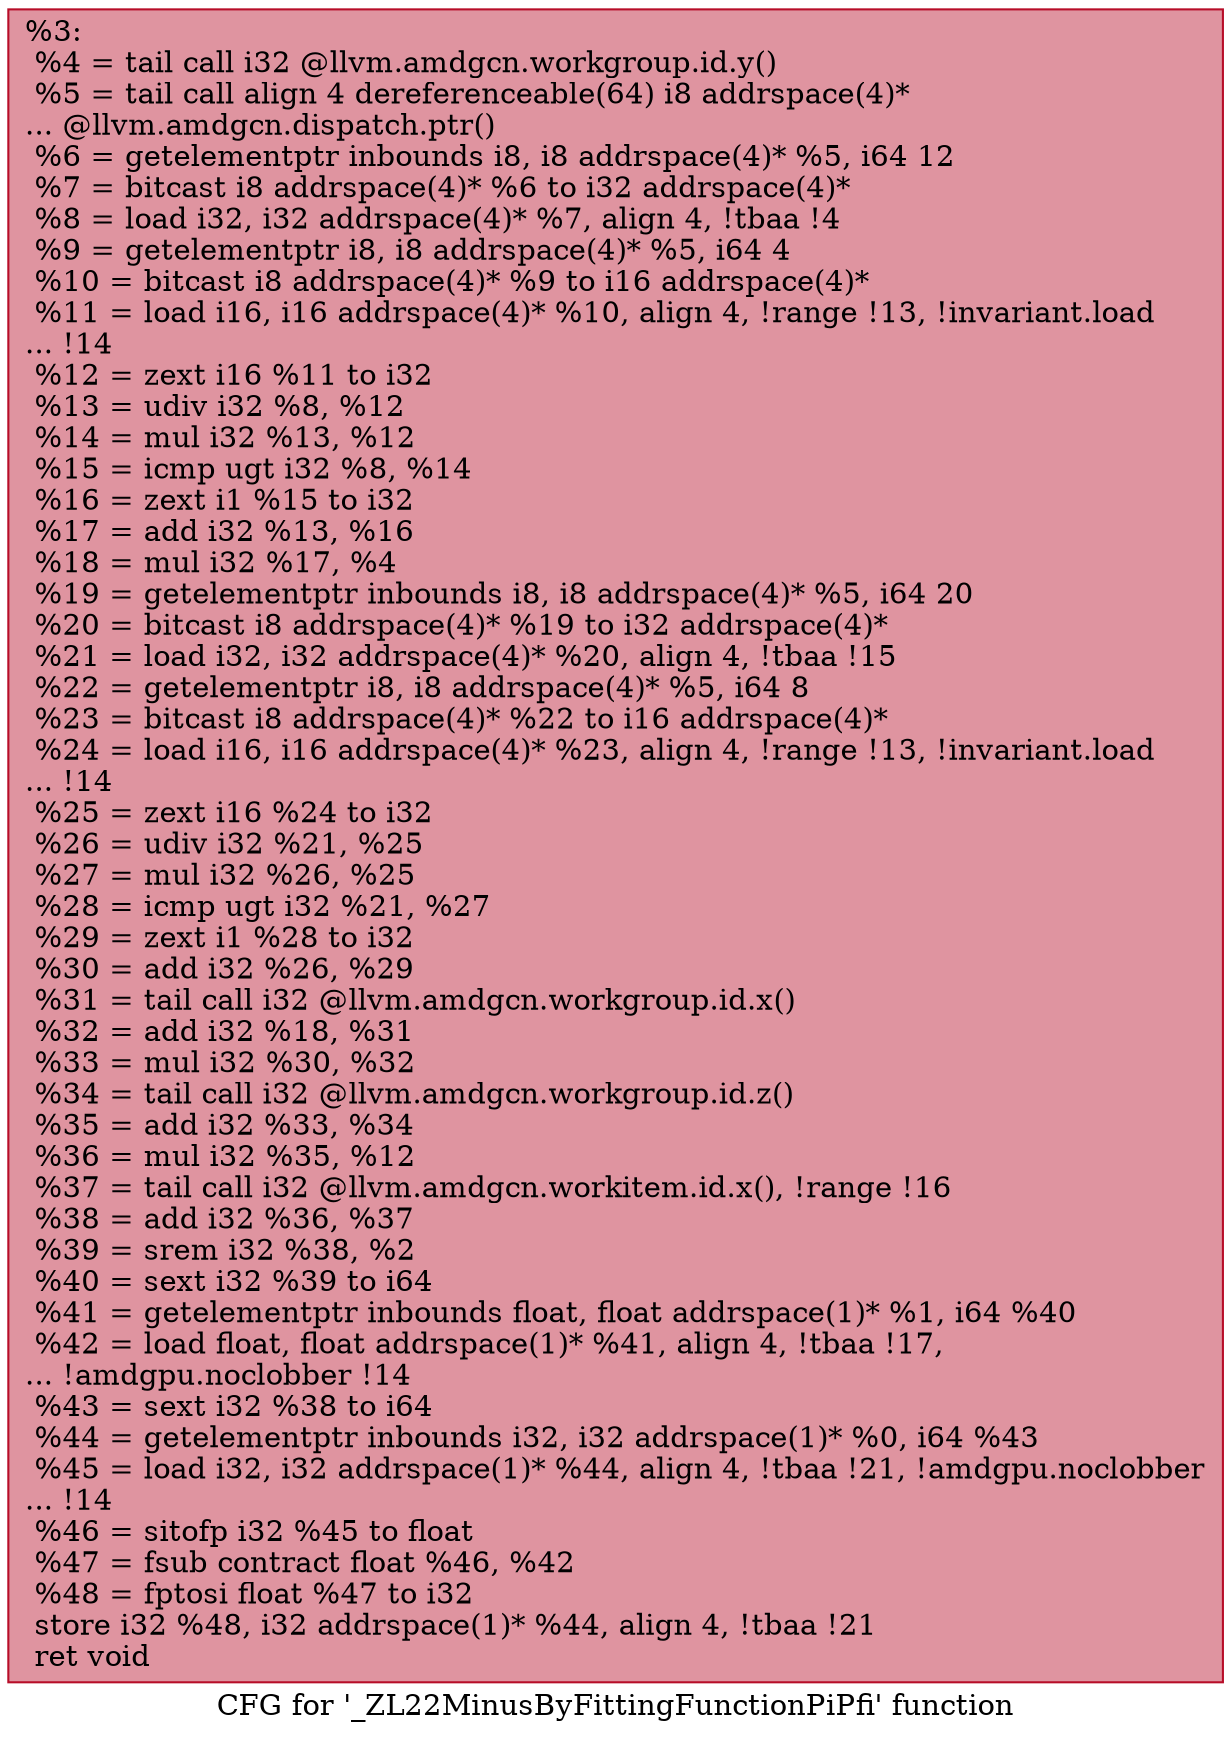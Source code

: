 digraph "CFG for '_ZL22MinusByFittingFunctionPiPfi' function" {
	label="CFG for '_ZL22MinusByFittingFunctionPiPfi' function";

	Node0x5c818e0 [shape=record,color="#b70d28ff", style=filled, fillcolor="#b70d2870",label="{%3:\l  %4 = tail call i32 @llvm.amdgcn.workgroup.id.y()\l  %5 = tail call align 4 dereferenceable(64) i8 addrspace(4)*\l... @llvm.amdgcn.dispatch.ptr()\l  %6 = getelementptr inbounds i8, i8 addrspace(4)* %5, i64 12\l  %7 = bitcast i8 addrspace(4)* %6 to i32 addrspace(4)*\l  %8 = load i32, i32 addrspace(4)* %7, align 4, !tbaa !4\l  %9 = getelementptr i8, i8 addrspace(4)* %5, i64 4\l  %10 = bitcast i8 addrspace(4)* %9 to i16 addrspace(4)*\l  %11 = load i16, i16 addrspace(4)* %10, align 4, !range !13, !invariant.load\l... !14\l  %12 = zext i16 %11 to i32\l  %13 = udiv i32 %8, %12\l  %14 = mul i32 %13, %12\l  %15 = icmp ugt i32 %8, %14\l  %16 = zext i1 %15 to i32\l  %17 = add i32 %13, %16\l  %18 = mul i32 %17, %4\l  %19 = getelementptr inbounds i8, i8 addrspace(4)* %5, i64 20\l  %20 = bitcast i8 addrspace(4)* %19 to i32 addrspace(4)*\l  %21 = load i32, i32 addrspace(4)* %20, align 4, !tbaa !15\l  %22 = getelementptr i8, i8 addrspace(4)* %5, i64 8\l  %23 = bitcast i8 addrspace(4)* %22 to i16 addrspace(4)*\l  %24 = load i16, i16 addrspace(4)* %23, align 4, !range !13, !invariant.load\l... !14\l  %25 = zext i16 %24 to i32\l  %26 = udiv i32 %21, %25\l  %27 = mul i32 %26, %25\l  %28 = icmp ugt i32 %21, %27\l  %29 = zext i1 %28 to i32\l  %30 = add i32 %26, %29\l  %31 = tail call i32 @llvm.amdgcn.workgroup.id.x()\l  %32 = add i32 %18, %31\l  %33 = mul i32 %30, %32\l  %34 = tail call i32 @llvm.amdgcn.workgroup.id.z()\l  %35 = add i32 %33, %34\l  %36 = mul i32 %35, %12\l  %37 = tail call i32 @llvm.amdgcn.workitem.id.x(), !range !16\l  %38 = add i32 %36, %37\l  %39 = srem i32 %38, %2\l  %40 = sext i32 %39 to i64\l  %41 = getelementptr inbounds float, float addrspace(1)* %1, i64 %40\l  %42 = load float, float addrspace(1)* %41, align 4, !tbaa !17,\l... !amdgpu.noclobber !14\l  %43 = sext i32 %38 to i64\l  %44 = getelementptr inbounds i32, i32 addrspace(1)* %0, i64 %43\l  %45 = load i32, i32 addrspace(1)* %44, align 4, !tbaa !21, !amdgpu.noclobber\l... !14\l  %46 = sitofp i32 %45 to float\l  %47 = fsub contract float %46, %42\l  %48 = fptosi float %47 to i32\l  store i32 %48, i32 addrspace(1)* %44, align 4, !tbaa !21\l  ret void\l}"];
}
